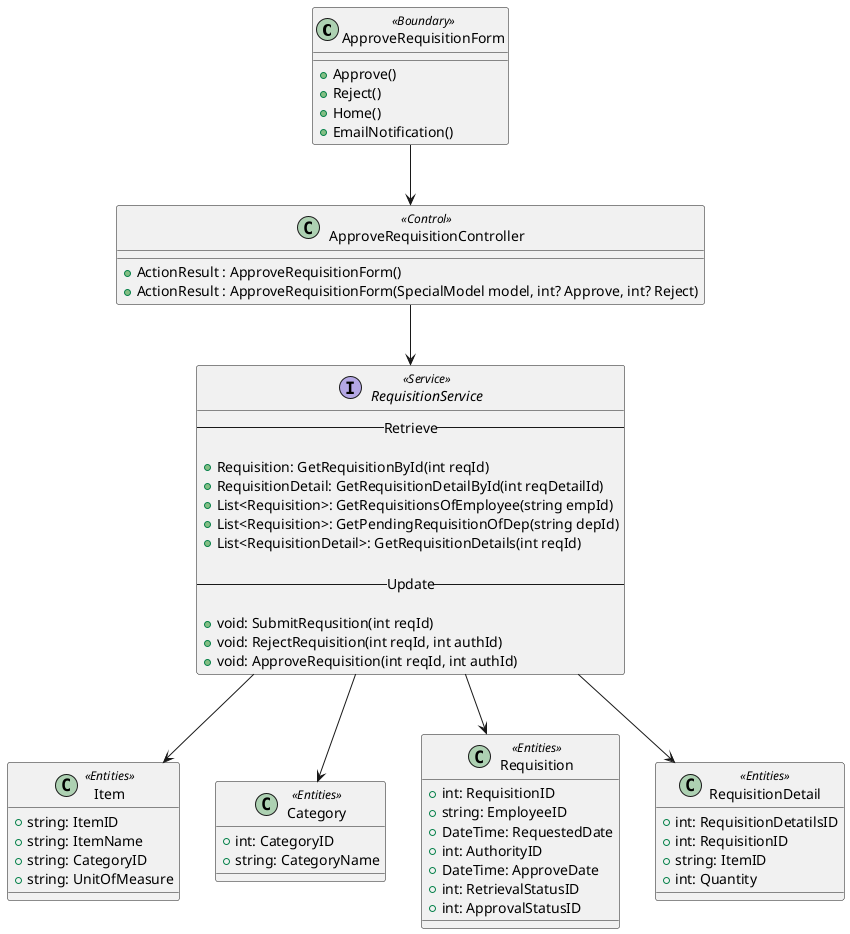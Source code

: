 @startuml

Class ApproveRequisitionForm <<Boundary>>{
    +Approve()
    +Reject()
    +Home()
    +EmailNotification()
}

Class ApproveRequisitionController <<Control>> {
    
    +ActionResult : ApproveRequisitionForm()
    +ActionResult : ApproveRequisitionForm(SpecialModel model, int? Approve, int? Reject)
    
}

Class Item <<Entities>> {
+string: ItemID
+string: ItemName
+string: CategoryID
+string: UnitOfMeasure
}
Interface RequisitionService <<Service>> {
    --Retrieve--
   
    +Requisition: GetRequisitionById(int reqId)
    +RequisitionDetail: GetRequisitionDetailById(int reqDetailId)
    +List<Requisition>: GetRequisitionsOfEmployee(string empId)
    +List<Requisition>: GetPendingRequisitionOfDep(string depId)
    +List<RequisitionDetail>: GetRequisitionDetails(int reqId)
    
    --Update--
   
    +void: SubmitRequsition(int reqId)
    +void: RejectRequisition(int reqId, int authId)
    +void: ApproveRequisition(int reqId, int authId)
}

Class Category <<Entities>> {
+int: CategoryID
+string: CategoryName
}

Class Requisition <<Entities>> {
+int: RequisitionID
+string: EmployeeID
+DateTime: RequestedDate
+int: AuthorityID
+DateTime: ApproveDate
+int: RetrievalStatusID
+int: ApprovalStatusID
}

Class RequisitionDetail <<Entities>> {
+int: RequisitionDetatilsID
+int: RequisitionID
+string: ItemID
+int: Quantity
}


RequisitionService --> Item
RequisitionService --> Requisition
ApproveRequisitionForm --> ApproveRequisitionController
ApproveRequisitionController --> RequisitionService
RequisitionService --> Category
RequisitionService --> RequisitionDetail

@enduml